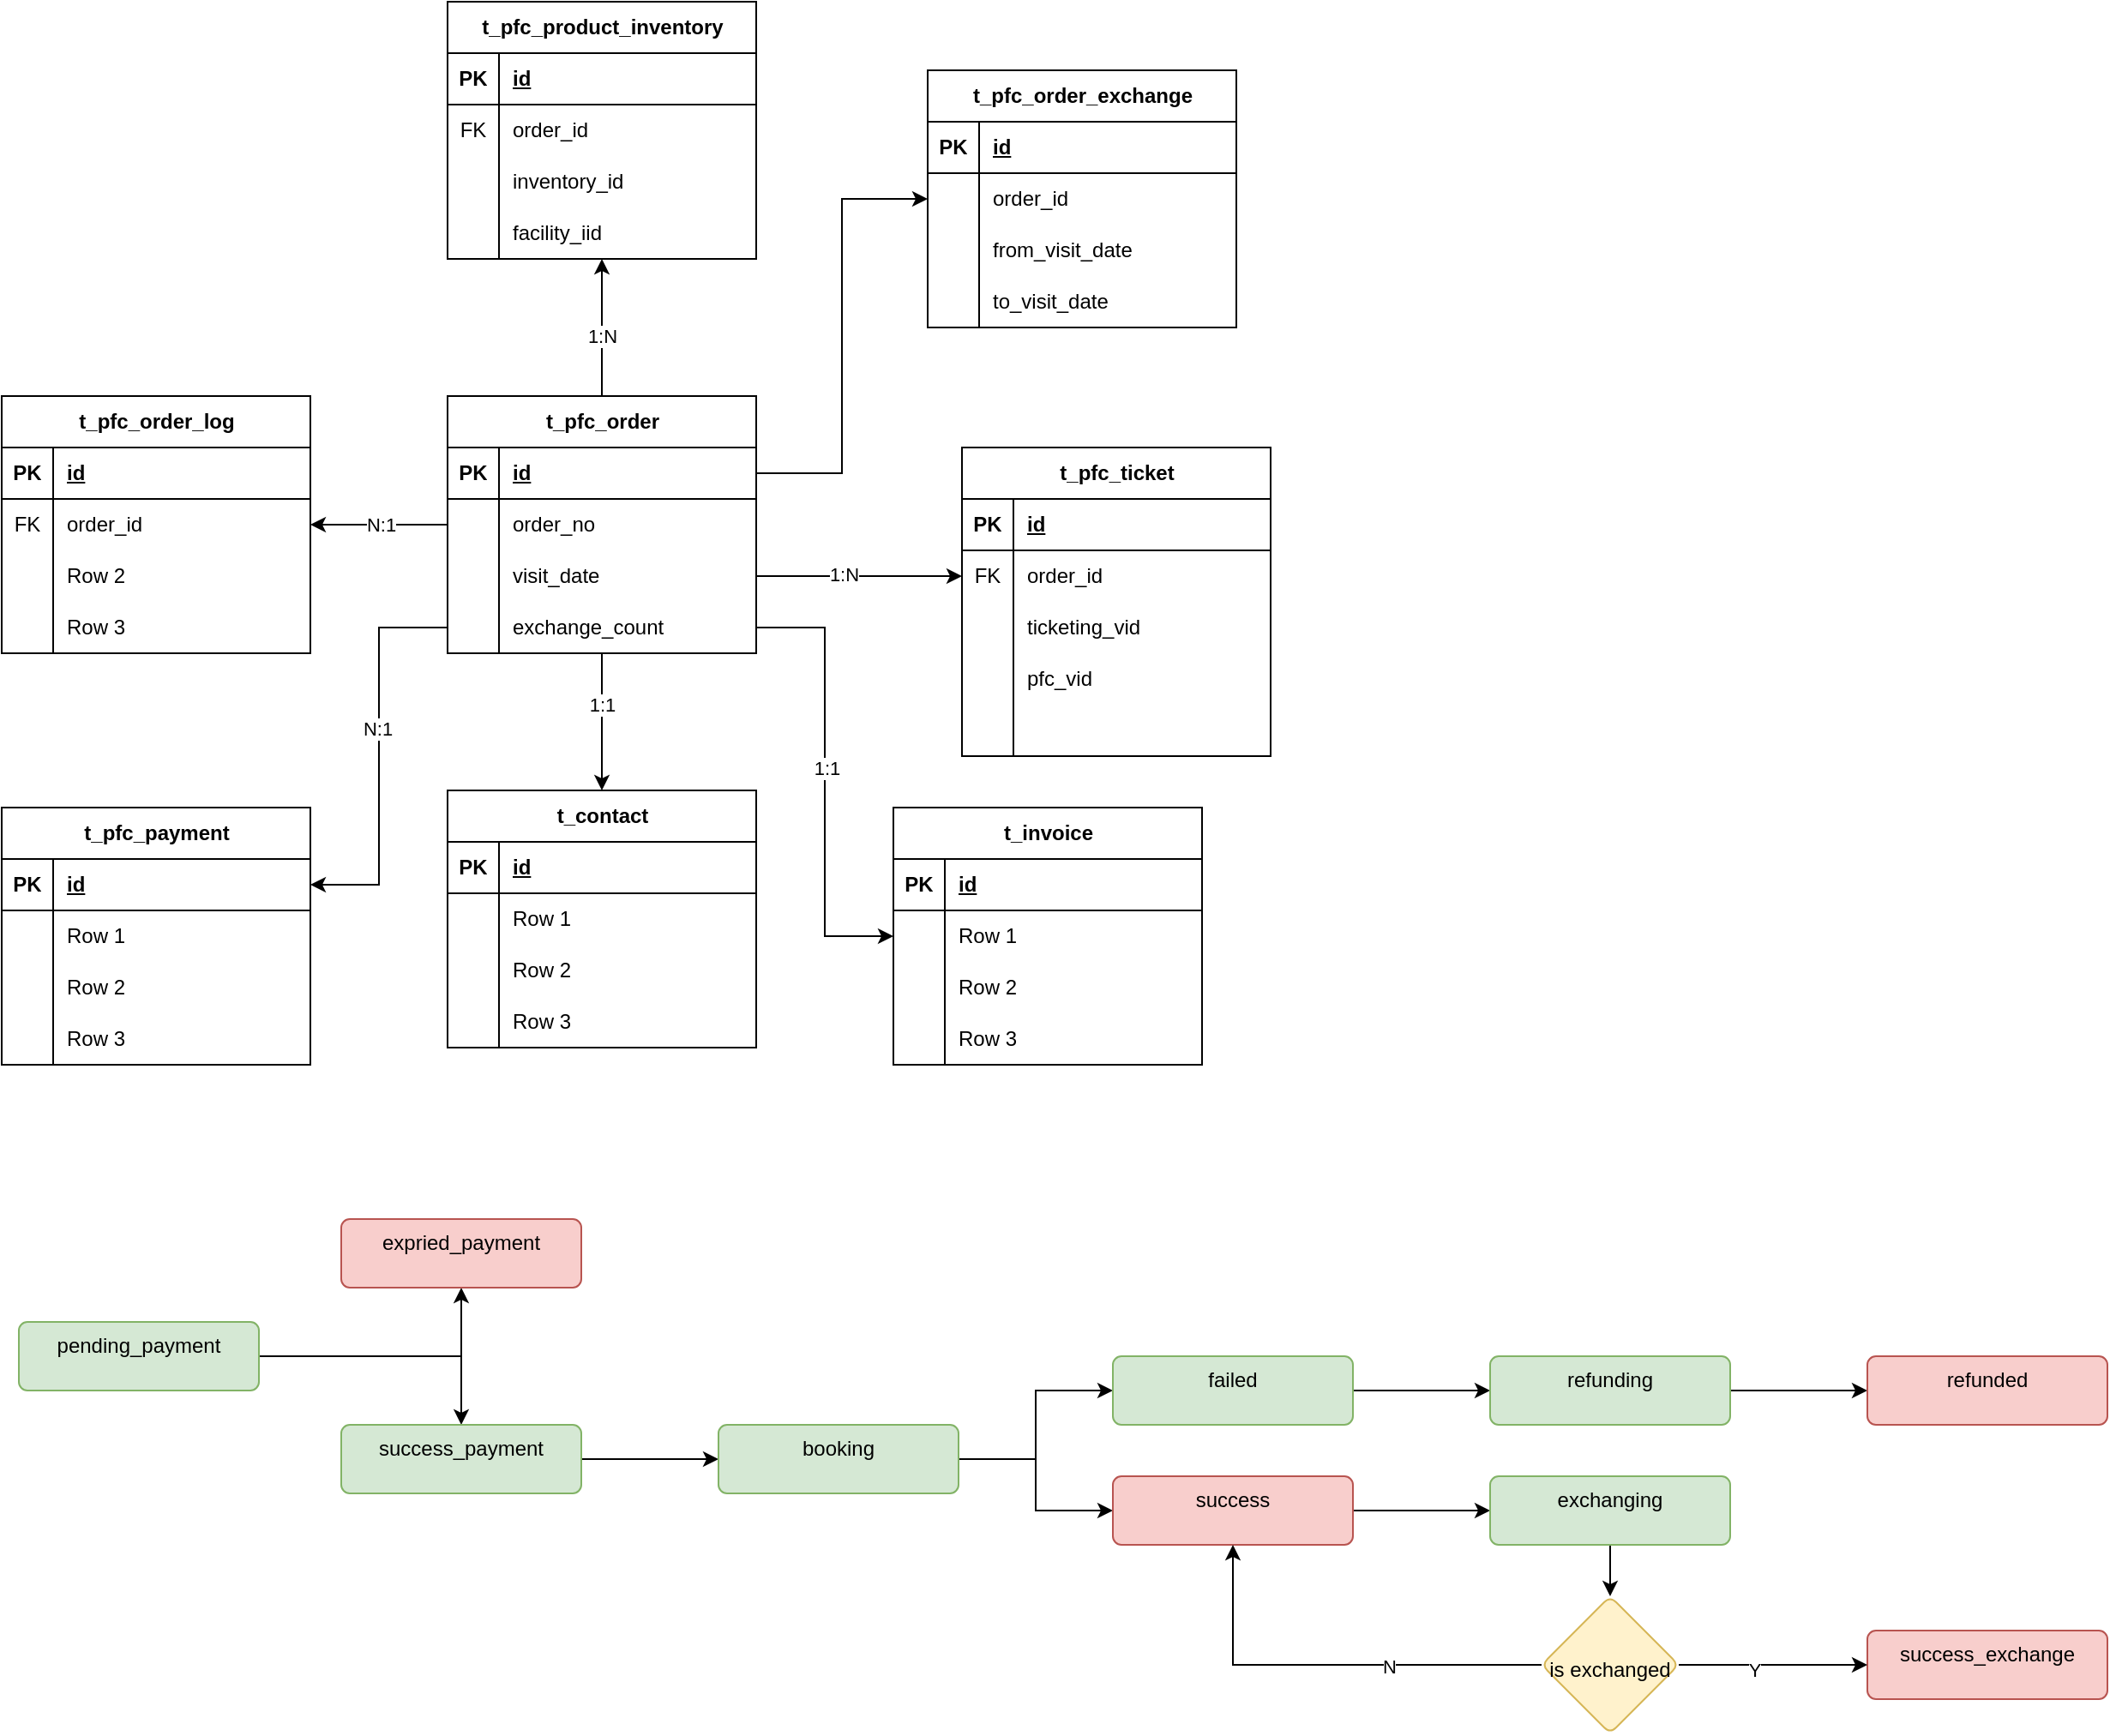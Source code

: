 <mxfile version="21.6.8" type="github">
  <diagram name="第 1 页" id="JVkD9tWsXlwC8fn58QWc">
    <mxGraphModel dx="1180" dy="757" grid="1" gridSize="10" guides="1" tooltips="1" connect="1" arrows="1" fold="1" page="1" pageScale="1" pageWidth="827" pageHeight="1169" math="0" shadow="0">
      <root>
        <mxCell id="0" />
        <mxCell id="1" parent="0" />
        <mxCell id="5VfPdpIEyonxUM8e8Nje-44" value="" style="edgeStyle=orthogonalEdgeStyle;rounded=0;orthogonalLoop=1;jettySize=auto;html=1;" parent="1" source="5VfPdpIEyonxUM8e8Nje-1" target="5VfPdpIEyonxUM8e8Nje-31" edge="1">
          <mxGeometry relative="1" as="geometry" />
        </mxCell>
        <mxCell id="5VfPdpIEyonxUM8e8Nje-123" value="N:1" style="edgeLabel;html=1;align=center;verticalAlign=middle;resizable=0;points=[];" parent="5VfPdpIEyonxUM8e8Nje-44" vertex="1" connectable="0">
          <mxGeometry x="-0.025" relative="1" as="geometry">
            <mxPoint as="offset" />
          </mxGeometry>
        </mxCell>
        <mxCell id="5VfPdpIEyonxUM8e8Nje-72" value="" style="edgeStyle=orthogonalEdgeStyle;rounded=0;orthogonalLoop=1;jettySize=auto;html=1;" parent="1" source="5VfPdpIEyonxUM8e8Nje-1" target="5VfPdpIEyonxUM8e8Nje-59" edge="1">
          <mxGeometry relative="1" as="geometry" />
        </mxCell>
        <mxCell id="5VfPdpIEyonxUM8e8Nje-126" value="1:1" style="edgeLabel;html=1;align=center;verticalAlign=middle;resizable=0;points=[];" parent="5VfPdpIEyonxUM8e8Nje-72" vertex="1" connectable="0">
          <mxGeometry x="-0.25" relative="1" as="geometry">
            <mxPoint as="offset" />
          </mxGeometry>
        </mxCell>
        <mxCell id="5VfPdpIEyonxUM8e8Nje-100" value="" style="edgeStyle=orthogonalEdgeStyle;rounded=0;orthogonalLoop=1;jettySize=auto;html=1;" parent="1" source="5VfPdpIEyonxUM8e8Nje-1" target="5VfPdpIEyonxUM8e8Nje-87" edge="1">
          <mxGeometry relative="1" as="geometry" />
        </mxCell>
        <mxCell id="5VfPdpIEyonxUM8e8Nje-122" value="1:N" style="edgeLabel;html=1;align=center;verticalAlign=middle;resizable=0;points=[];" parent="5VfPdpIEyonxUM8e8Nje-100" vertex="1" connectable="0">
          <mxGeometry x="-0.125" relative="1" as="geometry">
            <mxPoint as="offset" />
          </mxGeometry>
        </mxCell>
        <mxCell id="5VfPdpIEyonxUM8e8Nje-1" value="t_pfc_order" style="shape=table;startSize=30;container=1;collapsible=1;childLayout=tableLayout;fixedRows=1;rowLines=0;fontStyle=1;align=center;resizeLast=1;html=1;" parent="1" vertex="1">
          <mxGeometry x="290" y="290" width="180" height="150" as="geometry" />
        </mxCell>
        <mxCell id="5VfPdpIEyonxUM8e8Nje-2" value="" style="shape=tableRow;horizontal=0;startSize=0;swimlaneHead=0;swimlaneBody=0;fillColor=none;collapsible=0;dropTarget=0;points=[[0,0.5],[1,0.5]];portConstraint=eastwest;top=0;left=0;right=0;bottom=1;" parent="5VfPdpIEyonxUM8e8Nje-1" vertex="1">
          <mxGeometry y="30" width="180" height="30" as="geometry" />
        </mxCell>
        <mxCell id="5VfPdpIEyonxUM8e8Nje-3" value="PK" style="shape=partialRectangle;connectable=0;fillColor=none;top=0;left=0;bottom=0;right=0;fontStyle=1;overflow=hidden;whiteSpace=wrap;html=1;" parent="5VfPdpIEyonxUM8e8Nje-2" vertex="1">
          <mxGeometry width="30" height="30" as="geometry">
            <mxRectangle width="30" height="30" as="alternateBounds" />
          </mxGeometry>
        </mxCell>
        <mxCell id="5VfPdpIEyonxUM8e8Nje-4" value="id" style="shape=partialRectangle;connectable=0;fillColor=none;top=0;left=0;bottom=0;right=0;align=left;spacingLeft=6;fontStyle=5;overflow=hidden;whiteSpace=wrap;html=1;" parent="5VfPdpIEyonxUM8e8Nje-2" vertex="1">
          <mxGeometry x="30" width="150" height="30" as="geometry">
            <mxRectangle width="150" height="30" as="alternateBounds" />
          </mxGeometry>
        </mxCell>
        <mxCell id="5VfPdpIEyonxUM8e8Nje-5" value="" style="shape=tableRow;horizontal=0;startSize=0;swimlaneHead=0;swimlaneBody=0;fillColor=none;collapsible=0;dropTarget=0;points=[[0,0.5],[1,0.5]];portConstraint=eastwest;top=0;left=0;right=0;bottom=0;" parent="5VfPdpIEyonxUM8e8Nje-1" vertex="1">
          <mxGeometry y="60" width="180" height="30" as="geometry" />
        </mxCell>
        <mxCell id="5VfPdpIEyonxUM8e8Nje-6" value="" style="shape=partialRectangle;connectable=0;fillColor=none;top=0;left=0;bottom=0;right=0;editable=1;overflow=hidden;whiteSpace=wrap;html=1;" parent="5VfPdpIEyonxUM8e8Nje-5" vertex="1">
          <mxGeometry width="30" height="30" as="geometry">
            <mxRectangle width="30" height="30" as="alternateBounds" />
          </mxGeometry>
        </mxCell>
        <mxCell id="5VfPdpIEyonxUM8e8Nje-7" value="order_no" style="shape=partialRectangle;connectable=0;fillColor=none;top=0;left=0;bottom=0;right=0;align=left;spacingLeft=6;overflow=hidden;whiteSpace=wrap;html=1;" parent="5VfPdpIEyonxUM8e8Nje-5" vertex="1">
          <mxGeometry x="30" width="150" height="30" as="geometry">
            <mxRectangle width="150" height="30" as="alternateBounds" />
          </mxGeometry>
        </mxCell>
        <mxCell id="5VfPdpIEyonxUM8e8Nje-8" value="" style="shape=tableRow;horizontal=0;startSize=0;swimlaneHead=0;swimlaneBody=0;fillColor=none;collapsible=0;dropTarget=0;points=[[0,0.5],[1,0.5]];portConstraint=eastwest;top=0;left=0;right=0;bottom=0;" parent="5VfPdpIEyonxUM8e8Nje-1" vertex="1">
          <mxGeometry y="90" width="180" height="30" as="geometry" />
        </mxCell>
        <mxCell id="5VfPdpIEyonxUM8e8Nje-9" value="" style="shape=partialRectangle;connectable=0;fillColor=none;top=0;left=0;bottom=0;right=0;editable=1;overflow=hidden;whiteSpace=wrap;html=1;" parent="5VfPdpIEyonxUM8e8Nje-8" vertex="1">
          <mxGeometry width="30" height="30" as="geometry">
            <mxRectangle width="30" height="30" as="alternateBounds" />
          </mxGeometry>
        </mxCell>
        <mxCell id="5VfPdpIEyonxUM8e8Nje-10" value="visit_date" style="shape=partialRectangle;connectable=0;fillColor=none;top=0;left=0;bottom=0;right=0;align=left;spacingLeft=6;overflow=hidden;whiteSpace=wrap;html=1;" parent="5VfPdpIEyonxUM8e8Nje-8" vertex="1">
          <mxGeometry x="30" width="150" height="30" as="geometry">
            <mxRectangle width="150" height="30" as="alternateBounds" />
          </mxGeometry>
        </mxCell>
        <mxCell id="5VfPdpIEyonxUM8e8Nje-11" value="" style="shape=tableRow;horizontal=0;startSize=0;swimlaneHead=0;swimlaneBody=0;fillColor=none;collapsible=0;dropTarget=0;points=[[0,0.5],[1,0.5]];portConstraint=eastwest;top=0;left=0;right=0;bottom=0;" parent="5VfPdpIEyonxUM8e8Nje-1" vertex="1">
          <mxGeometry y="120" width="180" height="30" as="geometry" />
        </mxCell>
        <mxCell id="5VfPdpIEyonxUM8e8Nje-12" value="" style="shape=partialRectangle;connectable=0;fillColor=none;top=0;left=0;bottom=0;right=0;editable=1;overflow=hidden;whiteSpace=wrap;html=1;" parent="5VfPdpIEyonxUM8e8Nje-11" vertex="1">
          <mxGeometry width="30" height="30" as="geometry">
            <mxRectangle width="30" height="30" as="alternateBounds" />
          </mxGeometry>
        </mxCell>
        <mxCell id="5VfPdpIEyonxUM8e8Nje-13" value="exchange_count" style="shape=partialRectangle;connectable=0;fillColor=none;top=0;left=0;bottom=0;right=0;align=left;spacingLeft=6;overflow=hidden;whiteSpace=wrap;html=1;" parent="5VfPdpIEyonxUM8e8Nje-11" vertex="1">
          <mxGeometry x="30" width="150" height="30" as="geometry">
            <mxRectangle width="150" height="30" as="alternateBounds" />
          </mxGeometry>
        </mxCell>
        <mxCell id="5VfPdpIEyonxUM8e8Nje-14" value="t_pfc_ticket" style="shape=table;startSize=30;container=1;collapsible=1;childLayout=tableLayout;fixedRows=1;rowLines=0;fontStyle=1;align=center;resizeLast=1;html=1;" parent="1" vertex="1">
          <mxGeometry x="590" y="320" width="180" height="180" as="geometry" />
        </mxCell>
        <mxCell id="5VfPdpIEyonxUM8e8Nje-15" value="" style="shape=tableRow;horizontal=0;startSize=0;swimlaneHead=0;swimlaneBody=0;fillColor=none;collapsible=0;dropTarget=0;points=[[0,0.5],[1,0.5]];portConstraint=eastwest;top=0;left=0;right=0;bottom=1;" parent="5VfPdpIEyonxUM8e8Nje-14" vertex="1">
          <mxGeometry y="30" width="180" height="30" as="geometry" />
        </mxCell>
        <mxCell id="5VfPdpIEyonxUM8e8Nje-16" value="PK" style="shape=partialRectangle;connectable=0;fillColor=none;top=0;left=0;bottom=0;right=0;fontStyle=1;overflow=hidden;whiteSpace=wrap;html=1;" parent="5VfPdpIEyonxUM8e8Nje-15" vertex="1">
          <mxGeometry width="30" height="30" as="geometry">
            <mxRectangle width="30" height="30" as="alternateBounds" />
          </mxGeometry>
        </mxCell>
        <mxCell id="5VfPdpIEyonxUM8e8Nje-17" value="id" style="shape=partialRectangle;connectable=0;fillColor=none;top=0;left=0;bottom=0;right=0;align=left;spacingLeft=6;fontStyle=5;overflow=hidden;whiteSpace=wrap;html=1;" parent="5VfPdpIEyonxUM8e8Nje-15" vertex="1">
          <mxGeometry x="30" width="150" height="30" as="geometry">
            <mxRectangle width="150" height="30" as="alternateBounds" />
          </mxGeometry>
        </mxCell>
        <mxCell id="5VfPdpIEyonxUM8e8Nje-27" value="" style="shape=tableRow;horizontal=0;startSize=0;swimlaneHead=0;swimlaneBody=0;fillColor=none;collapsible=0;dropTarget=0;points=[[0,0.5],[1,0.5]];portConstraint=eastwest;top=0;left=0;right=0;bottom=0;" parent="5VfPdpIEyonxUM8e8Nje-14" vertex="1">
          <mxGeometry y="60" width="180" height="30" as="geometry" />
        </mxCell>
        <mxCell id="5VfPdpIEyonxUM8e8Nje-28" value="FK" style="shape=partialRectangle;connectable=0;fillColor=none;top=0;left=0;bottom=0;right=0;fontStyle=0;overflow=hidden;whiteSpace=wrap;html=1;" parent="5VfPdpIEyonxUM8e8Nje-27" vertex="1">
          <mxGeometry width="30" height="30" as="geometry">
            <mxRectangle width="30" height="30" as="alternateBounds" />
          </mxGeometry>
        </mxCell>
        <mxCell id="5VfPdpIEyonxUM8e8Nje-29" value="order_id" style="shape=partialRectangle;connectable=0;fillColor=none;top=0;left=0;bottom=0;right=0;align=left;spacingLeft=6;fontStyle=0;overflow=hidden;whiteSpace=wrap;html=1;" parent="5VfPdpIEyonxUM8e8Nje-27" vertex="1">
          <mxGeometry x="30" width="150" height="30" as="geometry">
            <mxRectangle width="150" height="30" as="alternateBounds" />
          </mxGeometry>
        </mxCell>
        <mxCell id="5VfPdpIEyonxUM8e8Nje-18" value="" style="shape=tableRow;horizontal=0;startSize=0;swimlaneHead=0;swimlaneBody=0;fillColor=none;collapsible=0;dropTarget=0;points=[[0,0.5],[1,0.5]];portConstraint=eastwest;top=0;left=0;right=0;bottom=0;" parent="5VfPdpIEyonxUM8e8Nje-14" vertex="1">
          <mxGeometry y="90" width="180" height="30" as="geometry" />
        </mxCell>
        <mxCell id="5VfPdpIEyonxUM8e8Nje-19" value="" style="shape=partialRectangle;connectable=0;fillColor=none;top=0;left=0;bottom=0;right=0;editable=1;overflow=hidden;whiteSpace=wrap;html=1;" parent="5VfPdpIEyonxUM8e8Nje-18" vertex="1">
          <mxGeometry width="30" height="30" as="geometry">
            <mxRectangle width="30" height="30" as="alternateBounds" />
          </mxGeometry>
        </mxCell>
        <mxCell id="5VfPdpIEyonxUM8e8Nje-20" value="ticketing_vid" style="shape=partialRectangle;connectable=0;fillColor=none;top=0;left=0;bottom=0;right=0;align=left;spacingLeft=6;overflow=hidden;whiteSpace=wrap;html=1;" parent="5VfPdpIEyonxUM8e8Nje-18" vertex="1">
          <mxGeometry x="30" width="150" height="30" as="geometry">
            <mxRectangle width="150" height="30" as="alternateBounds" />
          </mxGeometry>
        </mxCell>
        <mxCell id="5VfPdpIEyonxUM8e8Nje-21" value="" style="shape=tableRow;horizontal=0;startSize=0;swimlaneHead=0;swimlaneBody=0;fillColor=none;collapsible=0;dropTarget=0;points=[[0,0.5],[1,0.5]];portConstraint=eastwest;top=0;left=0;right=0;bottom=0;" parent="5VfPdpIEyonxUM8e8Nje-14" vertex="1">
          <mxGeometry y="120" width="180" height="30" as="geometry" />
        </mxCell>
        <mxCell id="5VfPdpIEyonxUM8e8Nje-22" value="" style="shape=partialRectangle;connectable=0;fillColor=none;top=0;left=0;bottom=0;right=0;editable=1;overflow=hidden;whiteSpace=wrap;html=1;" parent="5VfPdpIEyonxUM8e8Nje-21" vertex="1">
          <mxGeometry width="30" height="30" as="geometry">
            <mxRectangle width="30" height="30" as="alternateBounds" />
          </mxGeometry>
        </mxCell>
        <mxCell id="5VfPdpIEyonxUM8e8Nje-23" value="pfc_vid" style="shape=partialRectangle;connectable=0;fillColor=none;top=0;left=0;bottom=0;right=0;align=left;spacingLeft=6;overflow=hidden;whiteSpace=wrap;html=1;" parent="5VfPdpIEyonxUM8e8Nje-21" vertex="1">
          <mxGeometry x="30" width="150" height="30" as="geometry">
            <mxRectangle width="150" height="30" as="alternateBounds" />
          </mxGeometry>
        </mxCell>
        <mxCell id="5VfPdpIEyonxUM8e8Nje-24" value="" style="shape=tableRow;horizontal=0;startSize=0;swimlaneHead=0;swimlaneBody=0;fillColor=none;collapsible=0;dropTarget=0;points=[[0,0.5],[1,0.5]];portConstraint=eastwest;top=0;left=0;right=0;bottom=0;" parent="5VfPdpIEyonxUM8e8Nje-14" vertex="1">
          <mxGeometry y="150" width="180" height="30" as="geometry" />
        </mxCell>
        <mxCell id="5VfPdpIEyonxUM8e8Nje-25" value="" style="shape=partialRectangle;connectable=0;fillColor=none;top=0;left=0;bottom=0;right=0;editable=1;overflow=hidden;whiteSpace=wrap;html=1;" parent="5VfPdpIEyonxUM8e8Nje-24" vertex="1">
          <mxGeometry width="30" height="30" as="geometry">
            <mxRectangle width="30" height="30" as="alternateBounds" />
          </mxGeometry>
        </mxCell>
        <mxCell id="5VfPdpIEyonxUM8e8Nje-26" value="" style="shape=partialRectangle;connectable=0;fillColor=none;top=0;left=0;bottom=0;right=0;align=left;spacingLeft=6;overflow=hidden;whiteSpace=wrap;html=1;" parent="5VfPdpIEyonxUM8e8Nje-24" vertex="1">
          <mxGeometry x="30" width="150" height="30" as="geometry">
            <mxRectangle width="150" height="30" as="alternateBounds" />
          </mxGeometry>
        </mxCell>
        <mxCell id="5VfPdpIEyonxUM8e8Nje-30" style="edgeStyle=orthogonalEdgeStyle;rounded=0;orthogonalLoop=1;jettySize=auto;html=1;exitX=1;exitY=0.5;exitDx=0;exitDy=0;entryX=0;entryY=0.5;entryDx=0;entryDy=0;" parent="1" source="5VfPdpIEyonxUM8e8Nje-8" target="5VfPdpIEyonxUM8e8Nje-27" edge="1">
          <mxGeometry relative="1" as="geometry" />
        </mxCell>
        <mxCell id="5VfPdpIEyonxUM8e8Nje-124" value="1:N" style="edgeLabel;html=1;align=center;verticalAlign=middle;resizable=0;points=[];" parent="5VfPdpIEyonxUM8e8Nje-30" vertex="1" connectable="0">
          <mxGeometry x="-0.15" y="1" relative="1" as="geometry">
            <mxPoint as="offset" />
          </mxGeometry>
        </mxCell>
        <mxCell id="5VfPdpIEyonxUM8e8Nje-31" value="t_pfc_order_log" style="shape=table;startSize=30;container=1;collapsible=1;childLayout=tableLayout;fixedRows=1;rowLines=0;fontStyle=1;align=center;resizeLast=1;html=1;" parent="1" vertex="1">
          <mxGeometry x="30" y="290" width="180" height="150" as="geometry" />
        </mxCell>
        <mxCell id="5VfPdpIEyonxUM8e8Nje-32" value="" style="shape=tableRow;horizontal=0;startSize=0;swimlaneHead=0;swimlaneBody=0;fillColor=none;collapsible=0;dropTarget=0;points=[[0,0.5],[1,0.5]];portConstraint=eastwest;top=0;left=0;right=0;bottom=1;" parent="5VfPdpIEyonxUM8e8Nje-31" vertex="1">
          <mxGeometry y="30" width="180" height="30" as="geometry" />
        </mxCell>
        <mxCell id="5VfPdpIEyonxUM8e8Nje-33" value="PK" style="shape=partialRectangle;connectable=0;fillColor=none;top=0;left=0;bottom=0;right=0;fontStyle=1;overflow=hidden;whiteSpace=wrap;html=1;" parent="5VfPdpIEyonxUM8e8Nje-32" vertex="1">
          <mxGeometry width="30" height="30" as="geometry">
            <mxRectangle width="30" height="30" as="alternateBounds" />
          </mxGeometry>
        </mxCell>
        <mxCell id="5VfPdpIEyonxUM8e8Nje-34" value="id" style="shape=partialRectangle;connectable=0;fillColor=none;top=0;left=0;bottom=0;right=0;align=left;spacingLeft=6;fontStyle=5;overflow=hidden;whiteSpace=wrap;html=1;" parent="5VfPdpIEyonxUM8e8Nje-32" vertex="1">
          <mxGeometry x="30" width="150" height="30" as="geometry">
            <mxRectangle width="150" height="30" as="alternateBounds" />
          </mxGeometry>
        </mxCell>
        <mxCell id="5VfPdpIEyonxUM8e8Nje-35" value="" style="shape=tableRow;horizontal=0;startSize=0;swimlaneHead=0;swimlaneBody=0;fillColor=none;collapsible=0;dropTarget=0;points=[[0,0.5],[1,0.5]];portConstraint=eastwest;top=0;left=0;right=0;bottom=0;" parent="5VfPdpIEyonxUM8e8Nje-31" vertex="1">
          <mxGeometry y="60" width="180" height="30" as="geometry" />
        </mxCell>
        <mxCell id="5VfPdpIEyonxUM8e8Nje-36" value="FK" style="shape=partialRectangle;connectable=0;fillColor=none;top=0;left=0;bottom=0;right=0;editable=1;overflow=hidden;whiteSpace=wrap;html=1;" parent="5VfPdpIEyonxUM8e8Nje-35" vertex="1">
          <mxGeometry width="30" height="30" as="geometry">
            <mxRectangle width="30" height="30" as="alternateBounds" />
          </mxGeometry>
        </mxCell>
        <mxCell id="5VfPdpIEyonxUM8e8Nje-37" value="order_id" style="shape=partialRectangle;connectable=0;fillColor=none;top=0;left=0;bottom=0;right=0;align=left;spacingLeft=6;overflow=hidden;whiteSpace=wrap;html=1;" parent="5VfPdpIEyonxUM8e8Nje-35" vertex="1">
          <mxGeometry x="30" width="150" height="30" as="geometry">
            <mxRectangle width="150" height="30" as="alternateBounds" />
          </mxGeometry>
        </mxCell>
        <mxCell id="5VfPdpIEyonxUM8e8Nje-38" value="" style="shape=tableRow;horizontal=0;startSize=0;swimlaneHead=0;swimlaneBody=0;fillColor=none;collapsible=0;dropTarget=0;points=[[0,0.5],[1,0.5]];portConstraint=eastwest;top=0;left=0;right=0;bottom=0;" parent="5VfPdpIEyonxUM8e8Nje-31" vertex="1">
          <mxGeometry y="90" width="180" height="30" as="geometry" />
        </mxCell>
        <mxCell id="5VfPdpIEyonxUM8e8Nje-39" value="" style="shape=partialRectangle;connectable=0;fillColor=none;top=0;left=0;bottom=0;right=0;editable=1;overflow=hidden;whiteSpace=wrap;html=1;" parent="5VfPdpIEyonxUM8e8Nje-38" vertex="1">
          <mxGeometry width="30" height="30" as="geometry">
            <mxRectangle width="30" height="30" as="alternateBounds" />
          </mxGeometry>
        </mxCell>
        <mxCell id="5VfPdpIEyonxUM8e8Nje-40" value="Row 2" style="shape=partialRectangle;connectable=0;fillColor=none;top=0;left=0;bottom=0;right=0;align=left;spacingLeft=6;overflow=hidden;whiteSpace=wrap;html=1;" parent="5VfPdpIEyonxUM8e8Nje-38" vertex="1">
          <mxGeometry x="30" width="150" height="30" as="geometry">
            <mxRectangle width="150" height="30" as="alternateBounds" />
          </mxGeometry>
        </mxCell>
        <mxCell id="5VfPdpIEyonxUM8e8Nje-41" value="" style="shape=tableRow;horizontal=0;startSize=0;swimlaneHead=0;swimlaneBody=0;fillColor=none;collapsible=0;dropTarget=0;points=[[0,0.5],[1,0.5]];portConstraint=eastwest;top=0;left=0;right=0;bottom=0;" parent="5VfPdpIEyonxUM8e8Nje-31" vertex="1">
          <mxGeometry y="120" width="180" height="30" as="geometry" />
        </mxCell>
        <mxCell id="5VfPdpIEyonxUM8e8Nje-42" value="" style="shape=partialRectangle;connectable=0;fillColor=none;top=0;left=0;bottom=0;right=0;editable=1;overflow=hidden;whiteSpace=wrap;html=1;" parent="5VfPdpIEyonxUM8e8Nje-41" vertex="1">
          <mxGeometry width="30" height="30" as="geometry">
            <mxRectangle width="30" height="30" as="alternateBounds" />
          </mxGeometry>
        </mxCell>
        <mxCell id="5VfPdpIEyonxUM8e8Nje-43" value="Row 3" style="shape=partialRectangle;connectable=0;fillColor=none;top=0;left=0;bottom=0;right=0;align=left;spacingLeft=6;overflow=hidden;whiteSpace=wrap;html=1;" parent="5VfPdpIEyonxUM8e8Nje-41" vertex="1">
          <mxGeometry x="30" width="150" height="30" as="geometry">
            <mxRectangle width="150" height="30" as="alternateBounds" />
          </mxGeometry>
        </mxCell>
        <mxCell id="5VfPdpIEyonxUM8e8Nje-45" value="t_pfc_payment" style="shape=table;startSize=30;container=1;collapsible=1;childLayout=tableLayout;fixedRows=1;rowLines=0;fontStyle=1;align=center;resizeLast=1;html=1;" parent="1" vertex="1">
          <mxGeometry x="30" y="530" width="180" height="150" as="geometry" />
        </mxCell>
        <mxCell id="5VfPdpIEyonxUM8e8Nje-46" value="" style="shape=tableRow;horizontal=0;startSize=0;swimlaneHead=0;swimlaneBody=0;fillColor=none;collapsible=0;dropTarget=0;points=[[0,0.5],[1,0.5]];portConstraint=eastwest;top=0;left=0;right=0;bottom=1;" parent="5VfPdpIEyonxUM8e8Nje-45" vertex="1">
          <mxGeometry y="30" width="180" height="30" as="geometry" />
        </mxCell>
        <mxCell id="5VfPdpIEyonxUM8e8Nje-47" value="PK" style="shape=partialRectangle;connectable=0;fillColor=none;top=0;left=0;bottom=0;right=0;fontStyle=1;overflow=hidden;whiteSpace=wrap;html=1;" parent="5VfPdpIEyonxUM8e8Nje-46" vertex="1">
          <mxGeometry width="30" height="30" as="geometry">
            <mxRectangle width="30" height="30" as="alternateBounds" />
          </mxGeometry>
        </mxCell>
        <mxCell id="5VfPdpIEyonxUM8e8Nje-48" value="id" style="shape=partialRectangle;connectable=0;fillColor=none;top=0;left=0;bottom=0;right=0;align=left;spacingLeft=6;fontStyle=5;overflow=hidden;whiteSpace=wrap;html=1;" parent="5VfPdpIEyonxUM8e8Nje-46" vertex="1">
          <mxGeometry x="30" width="150" height="30" as="geometry">
            <mxRectangle width="150" height="30" as="alternateBounds" />
          </mxGeometry>
        </mxCell>
        <mxCell id="5VfPdpIEyonxUM8e8Nje-49" value="" style="shape=tableRow;horizontal=0;startSize=0;swimlaneHead=0;swimlaneBody=0;fillColor=none;collapsible=0;dropTarget=0;points=[[0,0.5],[1,0.5]];portConstraint=eastwest;top=0;left=0;right=0;bottom=0;" parent="5VfPdpIEyonxUM8e8Nje-45" vertex="1">
          <mxGeometry y="60" width="180" height="30" as="geometry" />
        </mxCell>
        <mxCell id="5VfPdpIEyonxUM8e8Nje-50" value="" style="shape=partialRectangle;connectable=0;fillColor=none;top=0;left=0;bottom=0;right=0;editable=1;overflow=hidden;whiteSpace=wrap;html=1;" parent="5VfPdpIEyonxUM8e8Nje-49" vertex="1">
          <mxGeometry width="30" height="30" as="geometry">
            <mxRectangle width="30" height="30" as="alternateBounds" />
          </mxGeometry>
        </mxCell>
        <mxCell id="5VfPdpIEyonxUM8e8Nje-51" value="Row 1" style="shape=partialRectangle;connectable=0;fillColor=none;top=0;left=0;bottom=0;right=0;align=left;spacingLeft=6;overflow=hidden;whiteSpace=wrap;html=1;" parent="5VfPdpIEyonxUM8e8Nje-49" vertex="1">
          <mxGeometry x="30" width="150" height="30" as="geometry">
            <mxRectangle width="150" height="30" as="alternateBounds" />
          </mxGeometry>
        </mxCell>
        <mxCell id="5VfPdpIEyonxUM8e8Nje-52" value="" style="shape=tableRow;horizontal=0;startSize=0;swimlaneHead=0;swimlaneBody=0;fillColor=none;collapsible=0;dropTarget=0;points=[[0,0.5],[1,0.5]];portConstraint=eastwest;top=0;left=0;right=0;bottom=0;" parent="5VfPdpIEyonxUM8e8Nje-45" vertex="1">
          <mxGeometry y="90" width="180" height="30" as="geometry" />
        </mxCell>
        <mxCell id="5VfPdpIEyonxUM8e8Nje-53" value="" style="shape=partialRectangle;connectable=0;fillColor=none;top=0;left=0;bottom=0;right=0;editable=1;overflow=hidden;whiteSpace=wrap;html=1;" parent="5VfPdpIEyonxUM8e8Nje-52" vertex="1">
          <mxGeometry width="30" height="30" as="geometry">
            <mxRectangle width="30" height="30" as="alternateBounds" />
          </mxGeometry>
        </mxCell>
        <mxCell id="5VfPdpIEyonxUM8e8Nje-54" value="Row 2" style="shape=partialRectangle;connectable=0;fillColor=none;top=0;left=0;bottom=0;right=0;align=left;spacingLeft=6;overflow=hidden;whiteSpace=wrap;html=1;" parent="5VfPdpIEyonxUM8e8Nje-52" vertex="1">
          <mxGeometry x="30" width="150" height="30" as="geometry">
            <mxRectangle width="150" height="30" as="alternateBounds" />
          </mxGeometry>
        </mxCell>
        <mxCell id="5VfPdpIEyonxUM8e8Nje-55" value="" style="shape=tableRow;horizontal=0;startSize=0;swimlaneHead=0;swimlaneBody=0;fillColor=none;collapsible=0;dropTarget=0;points=[[0,0.5],[1,0.5]];portConstraint=eastwest;top=0;left=0;right=0;bottom=0;" parent="5VfPdpIEyonxUM8e8Nje-45" vertex="1">
          <mxGeometry y="120" width="180" height="30" as="geometry" />
        </mxCell>
        <mxCell id="5VfPdpIEyonxUM8e8Nje-56" value="" style="shape=partialRectangle;connectable=0;fillColor=none;top=0;left=0;bottom=0;right=0;editable=1;overflow=hidden;whiteSpace=wrap;html=1;" parent="5VfPdpIEyonxUM8e8Nje-55" vertex="1">
          <mxGeometry width="30" height="30" as="geometry">
            <mxRectangle width="30" height="30" as="alternateBounds" />
          </mxGeometry>
        </mxCell>
        <mxCell id="5VfPdpIEyonxUM8e8Nje-57" value="Row 3" style="shape=partialRectangle;connectable=0;fillColor=none;top=0;left=0;bottom=0;right=0;align=left;spacingLeft=6;overflow=hidden;whiteSpace=wrap;html=1;" parent="5VfPdpIEyonxUM8e8Nje-55" vertex="1">
          <mxGeometry x="30" width="150" height="30" as="geometry">
            <mxRectangle width="150" height="30" as="alternateBounds" />
          </mxGeometry>
        </mxCell>
        <mxCell id="5VfPdpIEyonxUM8e8Nje-59" value="t_contact" style="shape=table;startSize=30;container=1;collapsible=1;childLayout=tableLayout;fixedRows=1;rowLines=0;fontStyle=1;align=center;resizeLast=1;html=1;" parent="1" vertex="1">
          <mxGeometry x="290" y="520" width="180" height="150" as="geometry" />
        </mxCell>
        <mxCell id="5VfPdpIEyonxUM8e8Nje-60" value="" style="shape=tableRow;horizontal=0;startSize=0;swimlaneHead=0;swimlaneBody=0;fillColor=none;collapsible=0;dropTarget=0;points=[[0,0.5],[1,0.5]];portConstraint=eastwest;top=0;left=0;right=0;bottom=1;" parent="5VfPdpIEyonxUM8e8Nje-59" vertex="1">
          <mxGeometry y="30" width="180" height="30" as="geometry" />
        </mxCell>
        <mxCell id="5VfPdpIEyonxUM8e8Nje-61" value="PK" style="shape=partialRectangle;connectable=0;fillColor=none;top=0;left=0;bottom=0;right=0;fontStyle=1;overflow=hidden;whiteSpace=wrap;html=1;" parent="5VfPdpIEyonxUM8e8Nje-60" vertex="1">
          <mxGeometry width="30" height="30" as="geometry">
            <mxRectangle width="30" height="30" as="alternateBounds" />
          </mxGeometry>
        </mxCell>
        <mxCell id="5VfPdpIEyonxUM8e8Nje-62" value="id" style="shape=partialRectangle;connectable=0;fillColor=none;top=0;left=0;bottom=0;right=0;align=left;spacingLeft=6;fontStyle=5;overflow=hidden;whiteSpace=wrap;html=1;" parent="5VfPdpIEyonxUM8e8Nje-60" vertex="1">
          <mxGeometry x="30" width="150" height="30" as="geometry">
            <mxRectangle width="150" height="30" as="alternateBounds" />
          </mxGeometry>
        </mxCell>
        <mxCell id="5VfPdpIEyonxUM8e8Nje-63" value="" style="shape=tableRow;horizontal=0;startSize=0;swimlaneHead=0;swimlaneBody=0;fillColor=none;collapsible=0;dropTarget=0;points=[[0,0.5],[1,0.5]];portConstraint=eastwest;top=0;left=0;right=0;bottom=0;" parent="5VfPdpIEyonxUM8e8Nje-59" vertex="1">
          <mxGeometry y="60" width="180" height="30" as="geometry" />
        </mxCell>
        <mxCell id="5VfPdpIEyonxUM8e8Nje-64" value="" style="shape=partialRectangle;connectable=0;fillColor=none;top=0;left=0;bottom=0;right=0;editable=1;overflow=hidden;whiteSpace=wrap;html=1;" parent="5VfPdpIEyonxUM8e8Nje-63" vertex="1">
          <mxGeometry width="30" height="30" as="geometry">
            <mxRectangle width="30" height="30" as="alternateBounds" />
          </mxGeometry>
        </mxCell>
        <mxCell id="5VfPdpIEyonxUM8e8Nje-65" value="Row 1" style="shape=partialRectangle;connectable=0;fillColor=none;top=0;left=0;bottom=0;right=0;align=left;spacingLeft=6;overflow=hidden;whiteSpace=wrap;html=1;" parent="5VfPdpIEyonxUM8e8Nje-63" vertex="1">
          <mxGeometry x="30" width="150" height="30" as="geometry">
            <mxRectangle width="150" height="30" as="alternateBounds" />
          </mxGeometry>
        </mxCell>
        <mxCell id="5VfPdpIEyonxUM8e8Nje-66" value="" style="shape=tableRow;horizontal=0;startSize=0;swimlaneHead=0;swimlaneBody=0;fillColor=none;collapsible=0;dropTarget=0;points=[[0,0.5],[1,0.5]];portConstraint=eastwest;top=0;left=0;right=0;bottom=0;" parent="5VfPdpIEyonxUM8e8Nje-59" vertex="1">
          <mxGeometry y="90" width="180" height="30" as="geometry" />
        </mxCell>
        <mxCell id="5VfPdpIEyonxUM8e8Nje-67" value="" style="shape=partialRectangle;connectable=0;fillColor=none;top=0;left=0;bottom=0;right=0;editable=1;overflow=hidden;whiteSpace=wrap;html=1;" parent="5VfPdpIEyonxUM8e8Nje-66" vertex="1">
          <mxGeometry width="30" height="30" as="geometry">
            <mxRectangle width="30" height="30" as="alternateBounds" />
          </mxGeometry>
        </mxCell>
        <mxCell id="5VfPdpIEyonxUM8e8Nje-68" value="Row 2" style="shape=partialRectangle;connectable=0;fillColor=none;top=0;left=0;bottom=0;right=0;align=left;spacingLeft=6;overflow=hidden;whiteSpace=wrap;html=1;" parent="5VfPdpIEyonxUM8e8Nje-66" vertex="1">
          <mxGeometry x="30" width="150" height="30" as="geometry">
            <mxRectangle width="150" height="30" as="alternateBounds" />
          </mxGeometry>
        </mxCell>
        <mxCell id="5VfPdpIEyonxUM8e8Nje-69" value="" style="shape=tableRow;horizontal=0;startSize=0;swimlaneHead=0;swimlaneBody=0;fillColor=none;collapsible=0;dropTarget=0;points=[[0,0.5],[1,0.5]];portConstraint=eastwest;top=0;left=0;right=0;bottom=0;" parent="5VfPdpIEyonxUM8e8Nje-59" vertex="1">
          <mxGeometry y="120" width="180" height="30" as="geometry" />
        </mxCell>
        <mxCell id="5VfPdpIEyonxUM8e8Nje-70" value="" style="shape=partialRectangle;connectable=0;fillColor=none;top=0;left=0;bottom=0;right=0;editable=1;overflow=hidden;whiteSpace=wrap;html=1;" parent="5VfPdpIEyonxUM8e8Nje-69" vertex="1">
          <mxGeometry width="30" height="30" as="geometry">
            <mxRectangle width="30" height="30" as="alternateBounds" />
          </mxGeometry>
        </mxCell>
        <mxCell id="5VfPdpIEyonxUM8e8Nje-71" value="Row 3" style="shape=partialRectangle;connectable=0;fillColor=none;top=0;left=0;bottom=0;right=0;align=left;spacingLeft=6;overflow=hidden;whiteSpace=wrap;html=1;" parent="5VfPdpIEyonxUM8e8Nje-69" vertex="1">
          <mxGeometry x="30" width="150" height="30" as="geometry">
            <mxRectangle width="150" height="30" as="alternateBounds" />
          </mxGeometry>
        </mxCell>
        <mxCell id="5VfPdpIEyonxUM8e8Nje-73" value="t_invoice" style="shape=table;startSize=30;container=1;collapsible=1;childLayout=tableLayout;fixedRows=1;rowLines=0;fontStyle=1;align=center;resizeLast=1;html=1;" parent="1" vertex="1">
          <mxGeometry x="550" y="530" width="180" height="150" as="geometry" />
        </mxCell>
        <mxCell id="5VfPdpIEyonxUM8e8Nje-74" value="" style="shape=tableRow;horizontal=0;startSize=0;swimlaneHead=0;swimlaneBody=0;fillColor=none;collapsible=0;dropTarget=0;points=[[0,0.5],[1,0.5]];portConstraint=eastwest;top=0;left=0;right=0;bottom=1;" parent="5VfPdpIEyonxUM8e8Nje-73" vertex="1">
          <mxGeometry y="30" width="180" height="30" as="geometry" />
        </mxCell>
        <mxCell id="5VfPdpIEyonxUM8e8Nje-75" value="PK" style="shape=partialRectangle;connectable=0;fillColor=none;top=0;left=0;bottom=0;right=0;fontStyle=1;overflow=hidden;whiteSpace=wrap;html=1;" parent="5VfPdpIEyonxUM8e8Nje-74" vertex="1">
          <mxGeometry width="30" height="30" as="geometry">
            <mxRectangle width="30" height="30" as="alternateBounds" />
          </mxGeometry>
        </mxCell>
        <mxCell id="5VfPdpIEyonxUM8e8Nje-76" value="id" style="shape=partialRectangle;connectable=0;fillColor=none;top=0;left=0;bottom=0;right=0;align=left;spacingLeft=6;fontStyle=5;overflow=hidden;whiteSpace=wrap;html=1;" parent="5VfPdpIEyonxUM8e8Nje-74" vertex="1">
          <mxGeometry x="30" width="150" height="30" as="geometry">
            <mxRectangle width="150" height="30" as="alternateBounds" />
          </mxGeometry>
        </mxCell>
        <mxCell id="5VfPdpIEyonxUM8e8Nje-77" value="" style="shape=tableRow;horizontal=0;startSize=0;swimlaneHead=0;swimlaneBody=0;fillColor=none;collapsible=0;dropTarget=0;points=[[0,0.5],[1,0.5]];portConstraint=eastwest;top=0;left=0;right=0;bottom=0;" parent="5VfPdpIEyonxUM8e8Nje-73" vertex="1">
          <mxGeometry y="60" width="180" height="30" as="geometry" />
        </mxCell>
        <mxCell id="5VfPdpIEyonxUM8e8Nje-78" value="" style="shape=partialRectangle;connectable=0;fillColor=none;top=0;left=0;bottom=0;right=0;editable=1;overflow=hidden;whiteSpace=wrap;html=1;" parent="5VfPdpIEyonxUM8e8Nje-77" vertex="1">
          <mxGeometry width="30" height="30" as="geometry">
            <mxRectangle width="30" height="30" as="alternateBounds" />
          </mxGeometry>
        </mxCell>
        <mxCell id="5VfPdpIEyonxUM8e8Nje-79" value="Row 1" style="shape=partialRectangle;connectable=0;fillColor=none;top=0;left=0;bottom=0;right=0;align=left;spacingLeft=6;overflow=hidden;whiteSpace=wrap;html=1;" parent="5VfPdpIEyonxUM8e8Nje-77" vertex="1">
          <mxGeometry x="30" width="150" height="30" as="geometry">
            <mxRectangle width="150" height="30" as="alternateBounds" />
          </mxGeometry>
        </mxCell>
        <mxCell id="5VfPdpIEyonxUM8e8Nje-80" value="" style="shape=tableRow;horizontal=0;startSize=0;swimlaneHead=0;swimlaneBody=0;fillColor=none;collapsible=0;dropTarget=0;points=[[0,0.5],[1,0.5]];portConstraint=eastwest;top=0;left=0;right=0;bottom=0;" parent="5VfPdpIEyonxUM8e8Nje-73" vertex="1">
          <mxGeometry y="90" width="180" height="30" as="geometry" />
        </mxCell>
        <mxCell id="5VfPdpIEyonxUM8e8Nje-81" value="" style="shape=partialRectangle;connectable=0;fillColor=none;top=0;left=0;bottom=0;right=0;editable=1;overflow=hidden;whiteSpace=wrap;html=1;" parent="5VfPdpIEyonxUM8e8Nje-80" vertex="1">
          <mxGeometry width="30" height="30" as="geometry">
            <mxRectangle width="30" height="30" as="alternateBounds" />
          </mxGeometry>
        </mxCell>
        <mxCell id="5VfPdpIEyonxUM8e8Nje-82" value="Row 2" style="shape=partialRectangle;connectable=0;fillColor=none;top=0;left=0;bottom=0;right=0;align=left;spacingLeft=6;overflow=hidden;whiteSpace=wrap;html=1;" parent="5VfPdpIEyonxUM8e8Nje-80" vertex="1">
          <mxGeometry x="30" width="150" height="30" as="geometry">
            <mxRectangle width="150" height="30" as="alternateBounds" />
          </mxGeometry>
        </mxCell>
        <mxCell id="5VfPdpIEyonxUM8e8Nje-83" value="" style="shape=tableRow;horizontal=0;startSize=0;swimlaneHead=0;swimlaneBody=0;fillColor=none;collapsible=0;dropTarget=0;points=[[0,0.5],[1,0.5]];portConstraint=eastwest;top=0;left=0;right=0;bottom=0;" parent="5VfPdpIEyonxUM8e8Nje-73" vertex="1">
          <mxGeometry y="120" width="180" height="30" as="geometry" />
        </mxCell>
        <mxCell id="5VfPdpIEyonxUM8e8Nje-84" value="" style="shape=partialRectangle;connectable=0;fillColor=none;top=0;left=0;bottom=0;right=0;editable=1;overflow=hidden;whiteSpace=wrap;html=1;" parent="5VfPdpIEyonxUM8e8Nje-83" vertex="1">
          <mxGeometry width="30" height="30" as="geometry">
            <mxRectangle width="30" height="30" as="alternateBounds" />
          </mxGeometry>
        </mxCell>
        <mxCell id="5VfPdpIEyonxUM8e8Nje-85" value="Row 3" style="shape=partialRectangle;connectable=0;fillColor=none;top=0;left=0;bottom=0;right=0;align=left;spacingLeft=6;overflow=hidden;whiteSpace=wrap;html=1;" parent="5VfPdpIEyonxUM8e8Nje-83" vertex="1">
          <mxGeometry x="30" width="150" height="30" as="geometry">
            <mxRectangle width="150" height="30" as="alternateBounds" />
          </mxGeometry>
        </mxCell>
        <mxCell id="5VfPdpIEyonxUM8e8Nje-87" value="t_pfc_product_inventory" style="shape=table;startSize=30;container=1;collapsible=1;childLayout=tableLayout;fixedRows=1;rowLines=0;fontStyle=1;align=center;resizeLast=1;html=1;" parent="1" vertex="1">
          <mxGeometry x="290" y="60" width="180" height="150" as="geometry" />
        </mxCell>
        <mxCell id="5VfPdpIEyonxUM8e8Nje-88" value="" style="shape=tableRow;horizontal=0;startSize=0;swimlaneHead=0;swimlaneBody=0;fillColor=none;collapsible=0;dropTarget=0;points=[[0,0.5],[1,0.5]];portConstraint=eastwest;top=0;left=0;right=0;bottom=1;" parent="5VfPdpIEyonxUM8e8Nje-87" vertex="1">
          <mxGeometry y="30" width="180" height="30" as="geometry" />
        </mxCell>
        <mxCell id="5VfPdpIEyonxUM8e8Nje-89" value="PK" style="shape=partialRectangle;connectable=0;fillColor=none;top=0;left=0;bottom=0;right=0;fontStyle=1;overflow=hidden;whiteSpace=wrap;html=1;" parent="5VfPdpIEyonxUM8e8Nje-88" vertex="1">
          <mxGeometry width="30" height="30" as="geometry">
            <mxRectangle width="30" height="30" as="alternateBounds" />
          </mxGeometry>
        </mxCell>
        <mxCell id="5VfPdpIEyonxUM8e8Nje-90" value="id" style="shape=partialRectangle;connectable=0;fillColor=none;top=0;left=0;bottom=0;right=0;align=left;spacingLeft=6;fontStyle=5;overflow=hidden;whiteSpace=wrap;html=1;" parent="5VfPdpIEyonxUM8e8Nje-88" vertex="1">
          <mxGeometry x="30" width="150" height="30" as="geometry">
            <mxRectangle width="150" height="30" as="alternateBounds" />
          </mxGeometry>
        </mxCell>
        <mxCell id="5VfPdpIEyonxUM8e8Nje-91" value="" style="shape=tableRow;horizontal=0;startSize=0;swimlaneHead=0;swimlaneBody=0;fillColor=none;collapsible=0;dropTarget=0;points=[[0,0.5],[1,0.5]];portConstraint=eastwest;top=0;left=0;right=0;bottom=0;" parent="5VfPdpIEyonxUM8e8Nje-87" vertex="1">
          <mxGeometry y="60" width="180" height="30" as="geometry" />
        </mxCell>
        <mxCell id="5VfPdpIEyonxUM8e8Nje-92" value="FK" style="shape=partialRectangle;connectable=0;fillColor=none;top=0;left=0;bottom=0;right=0;editable=1;overflow=hidden;whiteSpace=wrap;html=1;" parent="5VfPdpIEyonxUM8e8Nje-91" vertex="1">
          <mxGeometry width="30" height="30" as="geometry">
            <mxRectangle width="30" height="30" as="alternateBounds" />
          </mxGeometry>
        </mxCell>
        <mxCell id="5VfPdpIEyonxUM8e8Nje-93" value="order_id" style="shape=partialRectangle;connectable=0;fillColor=none;top=0;left=0;bottom=0;right=0;align=left;spacingLeft=6;overflow=hidden;whiteSpace=wrap;html=1;" parent="5VfPdpIEyonxUM8e8Nje-91" vertex="1">
          <mxGeometry x="30" width="150" height="30" as="geometry">
            <mxRectangle width="150" height="30" as="alternateBounds" />
          </mxGeometry>
        </mxCell>
        <mxCell id="5VfPdpIEyonxUM8e8Nje-94" value="" style="shape=tableRow;horizontal=0;startSize=0;swimlaneHead=0;swimlaneBody=0;fillColor=none;collapsible=0;dropTarget=0;points=[[0,0.5],[1,0.5]];portConstraint=eastwest;top=0;left=0;right=0;bottom=0;" parent="5VfPdpIEyonxUM8e8Nje-87" vertex="1">
          <mxGeometry y="90" width="180" height="30" as="geometry" />
        </mxCell>
        <mxCell id="5VfPdpIEyonxUM8e8Nje-95" value="" style="shape=partialRectangle;connectable=0;fillColor=none;top=0;left=0;bottom=0;right=0;editable=1;overflow=hidden;whiteSpace=wrap;html=1;" parent="5VfPdpIEyonxUM8e8Nje-94" vertex="1">
          <mxGeometry width="30" height="30" as="geometry">
            <mxRectangle width="30" height="30" as="alternateBounds" />
          </mxGeometry>
        </mxCell>
        <mxCell id="5VfPdpIEyonxUM8e8Nje-96" value="inventory_id" style="shape=partialRectangle;connectable=0;fillColor=none;top=0;left=0;bottom=0;right=0;align=left;spacingLeft=6;overflow=hidden;whiteSpace=wrap;html=1;" parent="5VfPdpIEyonxUM8e8Nje-94" vertex="1">
          <mxGeometry x="30" width="150" height="30" as="geometry">
            <mxRectangle width="150" height="30" as="alternateBounds" />
          </mxGeometry>
        </mxCell>
        <mxCell id="5VfPdpIEyonxUM8e8Nje-97" value="" style="shape=tableRow;horizontal=0;startSize=0;swimlaneHead=0;swimlaneBody=0;fillColor=none;collapsible=0;dropTarget=0;points=[[0,0.5],[1,0.5]];portConstraint=eastwest;top=0;left=0;right=0;bottom=0;" parent="5VfPdpIEyonxUM8e8Nje-87" vertex="1">
          <mxGeometry y="120" width="180" height="30" as="geometry" />
        </mxCell>
        <mxCell id="5VfPdpIEyonxUM8e8Nje-98" value="" style="shape=partialRectangle;connectable=0;fillColor=none;top=0;left=0;bottom=0;right=0;editable=1;overflow=hidden;whiteSpace=wrap;html=1;" parent="5VfPdpIEyonxUM8e8Nje-97" vertex="1">
          <mxGeometry width="30" height="30" as="geometry">
            <mxRectangle width="30" height="30" as="alternateBounds" />
          </mxGeometry>
        </mxCell>
        <mxCell id="5VfPdpIEyonxUM8e8Nje-99" value="facility_iid" style="shape=partialRectangle;connectable=0;fillColor=none;top=0;left=0;bottom=0;right=0;align=left;spacingLeft=6;overflow=hidden;whiteSpace=wrap;html=1;" parent="5VfPdpIEyonxUM8e8Nje-97" vertex="1">
          <mxGeometry x="30" width="150" height="30" as="geometry">
            <mxRectangle width="150" height="30" as="alternateBounds" />
          </mxGeometry>
        </mxCell>
        <mxCell id="5VfPdpIEyonxUM8e8Nje-121" style="edgeStyle=orthogonalEdgeStyle;rounded=0;orthogonalLoop=1;jettySize=auto;html=1;exitX=0;exitY=0.5;exitDx=0;exitDy=0;entryX=1;entryY=0.5;entryDx=0;entryDy=0;" parent="1" source="5VfPdpIEyonxUM8e8Nje-11" target="5VfPdpIEyonxUM8e8Nje-46" edge="1">
          <mxGeometry relative="1" as="geometry" />
        </mxCell>
        <mxCell id="5VfPdpIEyonxUM8e8Nje-125" value="N:1" style="edgeLabel;html=1;align=center;verticalAlign=middle;resizable=0;points=[];" parent="5VfPdpIEyonxUM8e8Nje-121" vertex="1" connectable="0">
          <mxGeometry x="-0.139" y="-1" relative="1" as="geometry">
            <mxPoint as="offset" />
          </mxGeometry>
        </mxCell>
        <mxCell id="5VfPdpIEyonxUM8e8Nje-127" style="edgeStyle=orthogonalEdgeStyle;rounded=0;orthogonalLoop=1;jettySize=auto;html=1;exitX=1;exitY=0.5;exitDx=0;exitDy=0;" parent="1" source="5VfPdpIEyonxUM8e8Nje-11" target="5VfPdpIEyonxUM8e8Nje-77" edge="1">
          <mxGeometry relative="1" as="geometry" />
        </mxCell>
        <mxCell id="5VfPdpIEyonxUM8e8Nje-128" value="1:1" style="edgeLabel;html=1;align=center;verticalAlign=middle;resizable=0;points=[];" parent="5VfPdpIEyonxUM8e8Nje-127" vertex="1" connectable="0">
          <mxGeometry x="-0.061" y="1" relative="1" as="geometry">
            <mxPoint as="offset" />
          </mxGeometry>
        </mxCell>
        <mxCell id="8Tyq5g0y_shuf1o-ORQK-5" value="" style="edgeStyle=orthogonalEdgeStyle;rounded=0;orthogonalLoop=1;jettySize=auto;html=1;" edge="1" parent="1" source="8Tyq5g0y_shuf1o-ORQK-1" target="8Tyq5g0y_shuf1o-ORQK-4">
          <mxGeometry relative="1" as="geometry" />
        </mxCell>
        <mxCell id="8Tyq5g0y_shuf1o-ORQK-9" style="edgeStyle=orthogonalEdgeStyle;rounded=0;orthogonalLoop=1;jettySize=auto;html=1;exitX=1;exitY=0.5;exitDx=0;exitDy=0;" edge="1" parent="1" source="8Tyq5g0y_shuf1o-ORQK-1" target="8Tyq5g0y_shuf1o-ORQK-7">
          <mxGeometry relative="1" as="geometry" />
        </mxCell>
        <mxCell id="8Tyq5g0y_shuf1o-ORQK-1" value="pending_payment" style="html=1;align=center;verticalAlign=top;rounded=1;absoluteArcSize=1;arcSize=10;dashed=0;whiteSpace=wrap;fillColor=#d5e8d4;strokeColor=#82b366;" vertex="1" parent="1">
          <mxGeometry x="40" y="830" width="140" height="40" as="geometry" />
        </mxCell>
        <mxCell id="8Tyq5g0y_shuf1o-ORQK-4" value="expried_payment" style="html=1;align=center;verticalAlign=top;rounded=1;absoluteArcSize=1;arcSize=10;dashed=0;whiteSpace=wrap;fillColor=#f8cecc;strokeColor=#b85450;" vertex="1" parent="1">
          <mxGeometry x="228" y="770" width="140" height="40" as="geometry" />
        </mxCell>
        <mxCell id="8Tyq5g0y_shuf1o-ORQK-11" value="" style="edgeStyle=orthogonalEdgeStyle;rounded=0;orthogonalLoop=1;jettySize=auto;html=1;" edge="1" parent="1" source="8Tyq5g0y_shuf1o-ORQK-7" target="8Tyq5g0y_shuf1o-ORQK-10">
          <mxGeometry relative="1" as="geometry" />
        </mxCell>
        <mxCell id="8Tyq5g0y_shuf1o-ORQK-7" value="success_payment" style="html=1;align=center;verticalAlign=top;rounded=1;absoluteArcSize=1;arcSize=10;dashed=0;whiteSpace=wrap;fillColor=#d5e8d4;strokeColor=#82b366;" vertex="1" parent="1">
          <mxGeometry x="228" y="890" width="140" height="40" as="geometry" />
        </mxCell>
        <mxCell id="8Tyq5g0y_shuf1o-ORQK-13" value="" style="edgeStyle=orthogonalEdgeStyle;rounded=0;orthogonalLoop=1;jettySize=auto;html=1;" edge="1" parent="1" source="8Tyq5g0y_shuf1o-ORQK-10" target="8Tyq5g0y_shuf1o-ORQK-12">
          <mxGeometry relative="1" as="geometry" />
        </mxCell>
        <mxCell id="8Tyq5g0y_shuf1o-ORQK-17" style="edgeStyle=orthogonalEdgeStyle;rounded=0;orthogonalLoop=1;jettySize=auto;html=1;exitX=1;exitY=0.5;exitDx=0;exitDy=0;entryX=0;entryY=0.5;entryDx=0;entryDy=0;" edge="1" parent="1" source="8Tyq5g0y_shuf1o-ORQK-10" target="8Tyq5g0y_shuf1o-ORQK-14">
          <mxGeometry relative="1" as="geometry" />
        </mxCell>
        <mxCell id="8Tyq5g0y_shuf1o-ORQK-10" value="booking" style="html=1;align=center;verticalAlign=top;rounded=1;absoluteArcSize=1;arcSize=10;dashed=0;whiteSpace=wrap;fillColor=#d5e8d4;strokeColor=#82b366;" vertex="1" parent="1">
          <mxGeometry x="448" y="890" width="140" height="40" as="geometry" />
        </mxCell>
        <mxCell id="8Tyq5g0y_shuf1o-ORQK-19" value="" style="edgeStyle=orthogonalEdgeStyle;rounded=0;orthogonalLoop=1;jettySize=auto;html=1;" edge="1" parent="1" source="8Tyq5g0y_shuf1o-ORQK-12" target="8Tyq5g0y_shuf1o-ORQK-18">
          <mxGeometry relative="1" as="geometry" />
        </mxCell>
        <mxCell id="8Tyq5g0y_shuf1o-ORQK-12" value="failed" style="html=1;align=center;verticalAlign=top;rounded=1;absoluteArcSize=1;arcSize=10;dashed=0;whiteSpace=wrap;fillColor=#d5e8d4;strokeColor=#82b366;" vertex="1" parent="1">
          <mxGeometry x="678" y="850" width="140" height="40" as="geometry" />
        </mxCell>
        <mxCell id="8Tyq5g0y_shuf1o-ORQK-25" value="" style="edgeStyle=orthogonalEdgeStyle;rounded=0;orthogonalLoop=1;jettySize=auto;html=1;" edge="1" parent="1" source="8Tyq5g0y_shuf1o-ORQK-14" target="8Tyq5g0y_shuf1o-ORQK-24">
          <mxGeometry relative="1" as="geometry" />
        </mxCell>
        <mxCell id="8Tyq5g0y_shuf1o-ORQK-14" value="success" style="html=1;align=center;verticalAlign=top;rounded=1;absoluteArcSize=1;arcSize=10;dashed=0;whiteSpace=wrap;fillColor=#f8cecc;strokeColor=#b85450;" vertex="1" parent="1">
          <mxGeometry x="678" y="920" width="140" height="40" as="geometry" />
        </mxCell>
        <mxCell id="8Tyq5g0y_shuf1o-ORQK-21" value="" style="edgeStyle=orthogonalEdgeStyle;rounded=0;orthogonalLoop=1;jettySize=auto;html=1;" edge="1" parent="1" source="8Tyq5g0y_shuf1o-ORQK-18" target="8Tyq5g0y_shuf1o-ORQK-20">
          <mxGeometry relative="1" as="geometry" />
        </mxCell>
        <mxCell id="8Tyq5g0y_shuf1o-ORQK-18" value="refunding" style="html=1;align=center;verticalAlign=top;rounded=1;absoluteArcSize=1;arcSize=10;dashed=0;whiteSpace=wrap;fillColor=#d5e8d4;strokeColor=#82b366;" vertex="1" parent="1">
          <mxGeometry x="898" y="850" width="140" height="40" as="geometry" />
        </mxCell>
        <mxCell id="8Tyq5g0y_shuf1o-ORQK-20" value="refunded" style="html=1;align=center;verticalAlign=top;rounded=1;absoluteArcSize=1;arcSize=10;dashed=0;whiteSpace=wrap;fillColor=#f8cecc;strokeColor=#b85450;" vertex="1" parent="1">
          <mxGeometry x="1118" y="850" width="140" height="40" as="geometry" />
        </mxCell>
        <mxCell id="8Tyq5g0y_shuf1o-ORQK-35" value="" style="edgeStyle=orthogonalEdgeStyle;rounded=0;orthogonalLoop=1;jettySize=auto;html=1;" edge="1" parent="1" source="8Tyq5g0y_shuf1o-ORQK-24" target="8Tyq5g0y_shuf1o-ORQK-34">
          <mxGeometry relative="1" as="geometry" />
        </mxCell>
        <mxCell id="8Tyq5g0y_shuf1o-ORQK-24" value="exchanging" style="html=1;align=center;verticalAlign=top;rounded=1;absoluteArcSize=1;arcSize=10;dashed=0;whiteSpace=wrap;fillColor=#d5e8d4;strokeColor=#82b366;" vertex="1" parent="1">
          <mxGeometry x="898" y="920" width="140" height="40" as="geometry" />
        </mxCell>
        <mxCell id="8Tyq5g0y_shuf1o-ORQK-29" value="success_exchange" style="html=1;align=center;verticalAlign=top;rounded=1;absoluteArcSize=1;arcSize=10;dashed=0;whiteSpace=wrap;fillColor=#f8cecc;strokeColor=#b85450;" vertex="1" parent="1">
          <mxGeometry x="1118" y="1010" width="140" height="40" as="geometry" />
        </mxCell>
        <mxCell id="8Tyq5g0y_shuf1o-ORQK-36" style="edgeStyle=orthogonalEdgeStyle;rounded=0;orthogonalLoop=1;jettySize=auto;html=1;exitX=1;exitY=0.5;exitDx=0;exitDy=0;entryX=0;entryY=0.5;entryDx=0;entryDy=0;" edge="1" parent="1" source="8Tyq5g0y_shuf1o-ORQK-34" target="8Tyq5g0y_shuf1o-ORQK-29">
          <mxGeometry relative="1" as="geometry" />
        </mxCell>
        <mxCell id="8Tyq5g0y_shuf1o-ORQK-38" value="Y" style="edgeLabel;html=1;align=center;verticalAlign=middle;resizable=0;points=[];" vertex="1" connectable="0" parent="8Tyq5g0y_shuf1o-ORQK-36">
          <mxGeometry x="-0.2" y="-3" relative="1" as="geometry">
            <mxPoint as="offset" />
          </mxGeometry>
        </mxCell>
        <mxCell id="8Tyq5g0y_shuf1o-ORQK-37" style="edgeStyle=orthogonalEdgeStyle;rounded=0;orthogonalLoop=1;jettySize=auto;html=1;exitX=0;exitY=0.5;exitDx=0;exitDy=0;entryX=0.5;entryY=1;entryDx=0;entryDy=0;" edge="1" parent="1" source="8Tyq5g0y_shuf1o-ORQK-34" target="8Tyq5g0y_shuf1o-ORQK-14">
          <mxGeometry relative="1" as="geometry" />
        </mxCell>
        <mxCell id="8Tyq5g0y_shuf1o-ORQK-39" value="N" style="edgeLabel;html=1;align=center;verticalAlign=middle;resizable=0;points=[];" vertex="1" connectable="0" parent="8Tyq5g0y_shuf1o-ORQK-37">
          <mxGeometry x="-0.288" y="1" relative="1" as="geometry">
            <mxPoint as="offset" />
          </mxGeometry>
        </mxCell>
        <mxCell id="8Tyq5g0y_shuf1o-ORQK-34" value="&lt;br&gt;&lt;br&gt;is exchanged" style="rhombus;whiteSpace=wrap;html=1;verticalAlign=top;fillColor=#fff2cc;strokeColor=#d6b656;rounded=1;arcSize=10;dashed=0;" vertex="1" parent="1">
          <mxGeometry x="928" y="990" width="80" height="80" as="geometry" />
        </mxCell>
        <mxCell id="8Tyq5g0y_shuf1o-ORQK-40" value="t_pfc_order_exchange" style="shape=table;startSize=30;container=1;collapsible=1;childLayout=tableLayout;fixedRows=1;rowLines=0;fontStyle=1;align=center;resizeLast=1;html=1;" vertex="1" parent="1">
          <mxGeometry x="570" y="100" width="180" height="150" as="geometry" />
        </mxCell>
        <mxCell id="8Tyq5g0y_shuf1o-ORQK-41" value="" style="shape=tableRow;horizontal=0;startSize=0;swimlaneHead=0;swimlaneBody=0;fillColor=none;collapsible=0;dropTarget=0;points=[[0,0.5],[1,0.5]];portConstraint=eastwest;top=0;left=0;right=0;bottom=1;" vertex="1" parent="8Tyq5g0y_shuf1o-ORQK-40">
          <mxGeometry y="30" width="180" height="30" as="geometry" />
        </mxCell>
        <mxCell id="8Tyq5g0y_shuf1o-ORQK-42" value="PK" style="shape=partialRectangle;connectable=0;fillColor=none;top=0;left=0;bottom=0;right=0;fontStyle=1;overflow=hidden;whiteSpace=wrap;html=1;" vertex="1" parent="8Tyq5g0y_shuf1o-ORQK-41">
          <mxGeometry width="30" height="30" as="geometry">
            <mxRectangle width="30" height="30" as="alternateBounds" />
          </mxGeometry>
        </mxCell>
        <mxCell id="8Tyq5g0y_shuf1o-ORQK-43" value="id" style="shape=partialRectangle;connectable=0;fillColor=none;top=0;left=0;bottom=0;right=0;align=left;spacingLeft=6;fontStyle=5;overflow=hidden;whiteSpace=wrap;html=1;" vertex="1" parent="8Tyq5g0y_shuf1o-ORQK-41">
          <mxGeometry x="30" width="150" height="30" as="geometry">
            <mxRectangle width="150" height="30" as="alternateBounds" />
          </mxGeometry>
        </mxCell>
        <mxCell id="8Tyq5g0y_shuf1o-ORQK-44" value="" style="shape=tableRow;horizontal=0;startSize=0;swimlaneHead=0;swimlaneBody=0;fillColor=none;collapsible=0;dropTarget=0;points=[[0,0.5],[1,0.5]];portConstraint=eastwest;top=0;left=0;right=0;bottom=0;" vertex="1" parent="8Tyq5g0y_shuf1o-ORQK-40">
          <mxGeometry y="60" width="180" height="30" as="geometry" />
        </mxCell>
        <mxCell id="8Tyq5g0y_shuf1o-ORQK-45" value="" style="shape=partialRectangle;connectable=0;fillColor=none;top=0;left=0;bottom=0;right=0;editable=1;overflow=hidden;whiteSpace=wrap;html=1;" vertex="1" parent="8Tyq5g0y_shuf1o-ORQK-44">
          <mxGeometry width="30" height="30" as="geometry">
            <mxRectangle width="30" height="30" as="alternateBounds" />
          </mxGeometry>
        </mxCell>
        <mxCell id="8Tyq5g0y_shuf1o-ORQK-46" value="order_id" style="shape=partialRectangle;connectable=0;fillColor=none;top=0;left=0;bottom=0;right=0;align=left;spacingLeft=6;overflow=hidden;whiteSpace=wrap;html=1;" vertex="1" parent="8Tyq5g0y_shuf1o-ORQK-44">
          <mxGeometry x="30" width="150" height="30" as="geometry">
            <mxRectangle width="150" height="30" as="alternateBounds" />
          </mxGeometry>
        </mxCell>
        <mxCell id="8Tyq5g0y_shuf1o-ORQK-47" value="" style="shape=tableRow;horizontal=0;startSize=0;swimlaneHead=0;swimlaneBody=0;fillColor=none;collapsible=0;dropTarget=0;points=[[0,0.5],[1,0.5]];portConstraint=eastwest;top=0;left=0;right=0;bottom=0;" vertex="1" parent="8Tyq5g0y_shuf1o-ORQK-40">
          <mxGeometry y="90" width="180" height="30" as="geometry" />
        </mxCell>
        <mxCell id="8Tyq5g0y_shuf1o-ORQK-48" value="" style="shape=partialRectangle;connectable=0;fillColor=none;top=0;left=0;bottom=0;right=0;editable=1;overflow=hidden;whiteSpace=wrap;html=1;" vertex="1" parent="8Tyq5g0y_shuf1o-ORQK-47">
          <mxGeometry width="30" height="30" as="geometry">
            <mxRectangle width="30" height="30" as="alternateBounds" />
          </mxGeometry>
        </mxCell>
        <mxCell id="8Tyq5g0y_shuf1o-ORQK-49" value="from_visit_date" style="shape=partialRectangle;connectable=0;fillColor=none;top=0;left=0;bottom=0;right=0;align=left;spacingLeft=6;overflow=hidden;whiteSpace=wrap;html=1;" vertex="1" parent="8Tyq5g0y_shuf1o-ORQK-47">
          <mxGeometry x="30" width="150" height="30" as="geometry">
            <mxRectangle width="150" height="30" as="alternateBounds" />
          </mxGeometry>
        </mxCell>
        <mxCell id="8Tyq5g0y_shuf1o-ORQK-50" value="" style="shape=tableRow;horizontal=0;startSize=0;swimlaneHead=0;swimlaneBody=0;fillColor=none;collapsible=0;dropTarget=0;points=[[0,0.5],[1,0.5]];portConstraint=eastwest;top=0;left=0;right=0;bottom=0;" vertex="1" parent="8Tyq5g0y_shuf1o-ORQK-40">
          <mxGeometry y="120" width="180" height="30" as="geometry" />
        </mxCell>
        <mxCell id="8Tyq5g0y_shuf1o-ORQK-51" value="" style="shape=partialRectangle;connectable=0;fillColor=none;top=0;left=0;bottom=0;right=0;editable=1;overflow=hidden;whiteSpace=wrap;html=1;" vertex="1" parent="8Tyq5g0y_shuf1o-ORQK-50">
          <mxGeometry width="30" height="30" as="geometry">
            <mxRectangle width="30" height="30" as="alternateBounds" />
          </mxGeometry>
        </mxCell>
        <mxCell id="8Tyq5g0y_shuf1o-ORQK-52" value="to_visit_date" style="shape=partialRectangle;connectable=0;fillColor=none;top=0;left=0;bottom=0;right=0;align=left;spacingLeft=6;overflow=hidden;whiteSpace=wrap;html=1;" vertex="1" parent="8Tyq5g0y_shuf1o-ORQK-50">
          <mxGeometry x="30" width="150" height="30" as="geometry">
            <mxRectangle width="150" height="30" as="alternateBounds" />
          </mxGeometry>
        </mxCell>
        <mxCell id="8Tyq5g0y_shuf1o-ORQK-54" style="edgeStyle=orthogonalEdgeStyle;rounded=0;orthogonalLoop=1;jettySize=auto;html=1;exitX=1;exitY=0.5;exitDx=0;exitDy=0;entryX=0;entryY=0.5;entryDx=0;entryDy=0;" edge="1" parent="1" source="5VfPdpIEyonxUM8e8Nje-2" target="8Tyq5g0y_shuf1o-ORQK-44">
          <mxGeometry relative="1" as="geometry" />
        </mxCell>
      </root>
    </mxGraphModel>
  </diagram>
</mxfile>
